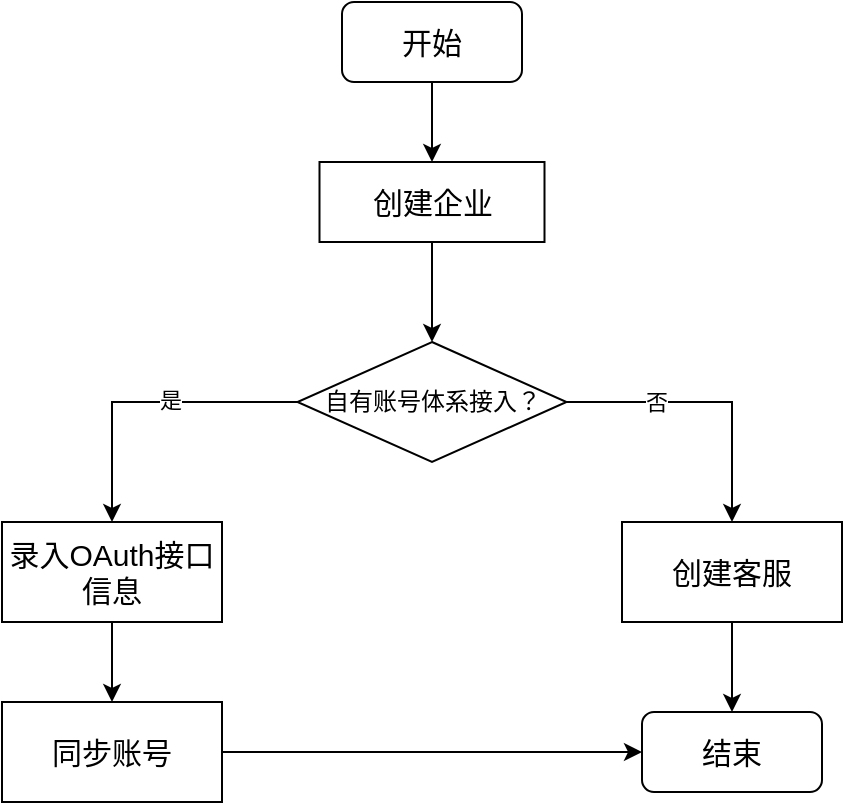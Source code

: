 <mxfile version="13.8.5" type="github">
  <diagram id="VJCo5P5VoEOkaGIKsCtQ" name="Page-1">
    <mxGraphModel dx="1426" dy="722" grid="1" gridSize="10" guides="1" tooltips="1" connect="1" arrows="1" fold="1" page="1" pageScale="1" pageWidth="827" pageHeight="1169" math="0" shadow="0">
      <root>
        <mxCell id="0" />
        <mxCell id="1" parent="0" />
        <mxCell id="xea7Ob0zWwAoHEg_F9E0-7" style="edgeStyle=orthogonalEdgeStyle;rounded=0;orthogonalLoop=1;jettySize=auto;html=1;exitX=0.5;exitY=1;exitDx=0;exitDy=0;entryX=0.5;entryY=0;entryDx=0;entryDy=0;" edge="1" parent="1" source="xea7Ob0zWwAoHEg_F9E0-1" target="xea7Ob0zWwAoHEg_F9E0-6">
          <mxGeometry relative="1" as="geometry" />
        </mxCell>
        <mxCell id="xea7Ob0zWwAoHEg_F9E0-1" value="&lt;font style=&quot;font-size: 15px&quot;&gt;开始&lt;/font&gt;" style="rounded=1;whiteSpace=wrap;html=1;" vertex="1" parent="1">
          <mxGeometry x="360" y="10" width="90" height="40" as="geometry" />
        </mxCell>
        <mxCell id="xea7Ob0zWwAoHEg_F9E0-9" value="" style="edgeStyle=orthogonalEdgeStyle;rounded=0;orthogonalLoop=1;jettySize=auto;html=1;" edge="1" parent="1" source="xea7Ob0zWwAoHEg_F9E0-6" target="xea7Ob0zWwAoHEg_F9E0-8">
          <mxGeometry relative="1" as="geometry" />
        </mxCell>
        <mxCell id="xea7Ob0zWwAoHEg_F9E0-6" value="&lt;font style=&quot;font-size: 15px&quot;&gt;创建企业&lt;/font&gt;" style="rounded=0;whiteSpace=wrap;html=1;" vertex="1" parent="1">
          <mxGeometry x="348.75" y="90" width="112.5" height="40" as="geometry" />
        </mxCell>
        <mxCell id="xea7Ob0zWwAoHEg_F9E0-11" style="edgeStyle=orthogonalEdgeStyle;rounded=0;orthogonalLoop=1;jettySize=auto;html=1;" edge="1" parent="1" source="xea7Ob0zWwAoHEg_F9E0-8" target="xea7Ob0zWwAoHEg_F9E0-10">
          <mxGeometry relative="1" as="geometry" />
        </mxCell>
        <mxCell id="xea7Ob0zWwAoHEg_F9E0-14" value="是" style="edgeLabel;html=1;align=center;verticalAlign=middle;resizable=0;points=[];" vertex="1" connectable="0" parent="xea7Ob0zWwAoHEg_F9E0-11">
          <mxGeometry x="-0.165" y="-1" relative="1" as="geometry">
            <mxPoint as="offset" />
          </mxGeometry>
        </mxCell>
        <mxCell id="xea7Ob0zWwAoHEg_F9E0-13" style="edgeStyle=orthogonalEdgeStyle;rounded=0;orthogonalLoop=1;jettySize=auto;html=1;entryX=0.5;entryY=0;entryDx=0;entryDy=0;" edge="1" parent="1" source="xea7Ob0zWwAoHEg_F9E0-8" target="xea7Ob0zWwAoHEg_F9E0-12">
          <mxGeometry relative="1" as="geometry" />
        </mxCell>
        <mxCell id="xea7Ob0zWwAoHEg_F9E0-15" value="否" style="edgeLabel;html=1;align=center;verticalAlign=middle;resizable=0;points=[];" vertex="1" connectable="0" parent="xea7Ob0zWwAoHEg_F9E0-13">
          <mxGeometry x="-0.387" relative="1" as="geometry">
            <mxPoint as="offset" />
          </mxGeometry>
        </mxCell>
        <mxCell id="xea7Ob0zWwAoHEg_F9E0-8" value="自有账号体系接入？" style="rhombus;whiteSpace=wrap;html=1;" vertex="1" parent="1">
          <mxGeometry x="337.75" y="180" width="134.5" height="60" as="geometry" />
        </mxCell>
        <mxCell id="xea7Ob0zWwAoHEg_F9E0-17" value="" style="edgeStyle=orthogonalEdgeStyle;rounded=0;orthogonalLoop=1;jettySize=auto;html=1;" edge="1" parent="1" source="xea7Ob0zWwAoHEg_F9E0-10" target="xea7Ob0zWwAoHEg_F9E0-16">
          <mxGeometry relative="1" as="geometry" />
        </mxCell>
        <mxCell id="xea7Ob0zWwAoHEg_F9E0-10" value="&lt;font style=&quot;font-size: 15px&quot;&gt;录入OAuth接口信息&lt;/font&gt;" style="rounded=0;whiteSpace=wrap;html=1;" vertex="1" parent="1">
          <mxGeometry x="190" y="270" width="110" height="50" as="geometry" />
        </mxCell>
        <mxCell id="xea7Ob0zWwAoHEg_F9E0-22" value="" style="edgeStyle=orthogonalEdgeStyle;rounded=0;orthogonalLoop=1;jettySize=auto;html=1;" edge="1" parent="1" source="xea7Ob0zWwAoHEg_F9E0-12" target="xea7Ob0zWwAoHEg_F9E0-19">
          <mxGeometry relative="1" as="geometry" />
        </mxCell>
        <mxCell id="xea7Ob0zWwAoHEg_F9E0-12" value="&lt;font style=&quot;font-size: 15px&quot;&gt;创建客服&lt;/font&gt;" style="rounded=0;whiteSpace=wrap;html=1;" vertex="1" parent="1">
          <mxGeometry x="500" y="270" width="110" height="50" as="geometry" />
        </mxCell>
        <mxCell id="xea7Ob0zWwAoHEg_F9E0-20" style="edgeStyle=orthogonalEdgeStyle;rounded=0;orthogonalLoop=1;jettySize=auto;html=1;entryX=0;entryY=0.5;entryDx=0;entryDy=0;" edge="1" parent="1" source="xea7Ob0zWwAoHEg_F9E0-16" target="xea7Ob0zWwAoHEg_F9E0-19">
          <mxGeometry relative="1" as="geometry" />
        </mxCell>
        <mxCell id="xea7Ob0zWwAoHEg_F9E0-16" value="&lt;font style=&quot;font-size: 15px&quot;&gt;同步账号&lt;/font&gt;" style="rounded=0;whiteSpace=wrap;html=1;" vertex="1" parent="1">
          <mxGeometry x="190" y="360" width="110" height="50" as="geometry" />
        </mxCell>
        <mxCell id="xea7Ob0zWwAoHEg_F9E0-19" value="&lt;font style=&quot;font-size: 15px&quot;&gt;结束&lt;/font&gt;" style="rounded=1;whiteSpace=wrap;html=1;" vertex="1" parent="1">
          <mxGeometry x="510" y="365" width="90" height="40" as="geometry" />
        </mxCell>
      </root>
    </mxGraphModel>
  </diagram>
</mxfile>
